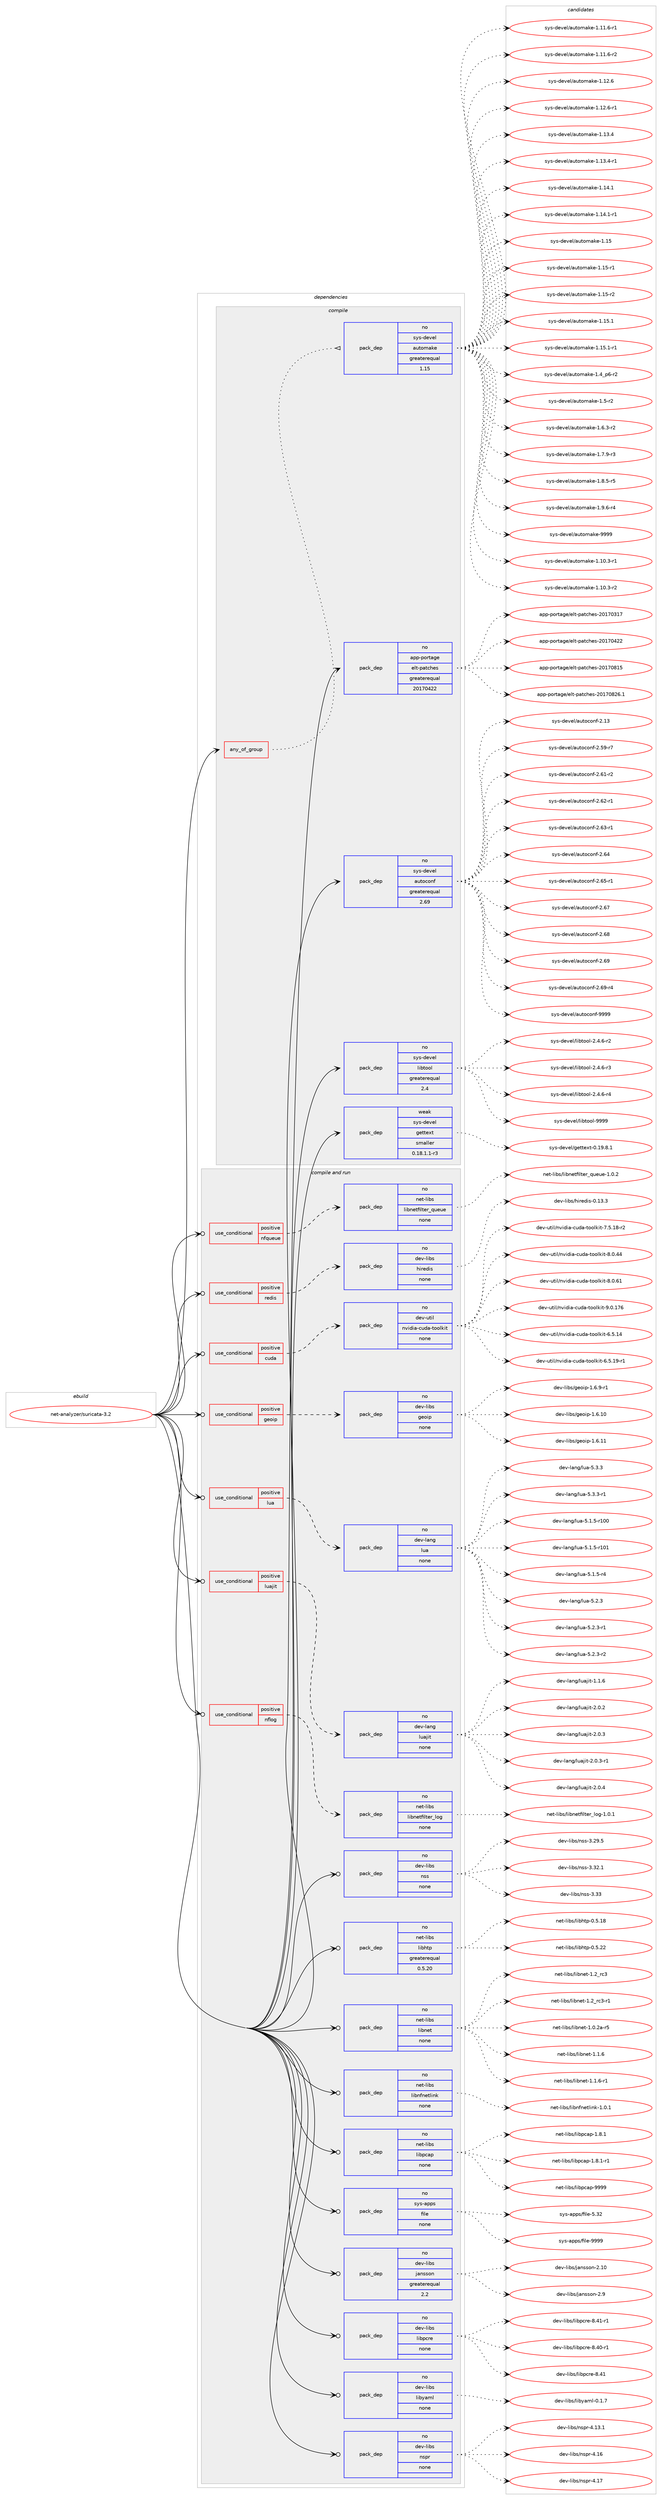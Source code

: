 digraph prolog {

# *************
# Graph options
# *************

newrank=true;
concentrate=true;
compound=true;
graph [rankdir=LR,fontname=Helvetica,fontsize=10,ranksep=1.5];#, ranksep=2.5, nodesep=0.2];
edge  [arrowhead=vee];
node  [fontname=Helvetica,fontsize=10];

# **********
# The ebuild
# **********

subgraph cluster_leftcol {
color=gray;
rank=same;
label=<<i>ebuild</i>>;
id [label="net-analyzer/suricata-3.2", color=red, width=4, href="../net-analyzer/suricata-3.2.svg"];
}

# ****************
# The dependencies
# ****************

subgraph cluster_midcol {
color=gray;
label=<<i>dependencies</i>>;
subgraph cluster_compile {
fillcolor="#eeeeee";
style=filled;
label=<<i>compile</i>>;
subgraph any6454 {
dependency403885 [label=<<TABLE BORDER="0" CELLBORDER="1" CELLSPACING="0" CELLPADDING="4"><TR><TD CELLPADDING="10">any_of_group</TD></TR></TABLE>>, shape=none, color=red];subgraph pack297715 {
dependency403886 [label=<<TABLE BORDER="0" CELLBORDER="1" CELLSPACING="0" CELLPADDING="4" WIDTH="220"><TR><TD ROWSPAN="6" CELLPADDING="30">pack_dep</TD></TR><TR><TD WIDTH="110">no</TD></TR><TR><TD>sys-devel</TD></TR><TR><TD>automake</TD></TR><TR><TD>greaterequal</TD></TR><TR><TD>1.15</TD></TR></TABLE>>, shape=none, color=blue];
}
dependency403885:e -> dependency403886:w [weight=20,style="dotted",arrowhead="oinv"];
}
id:e -> dependency403885:w [weight=20,style="solid",arrowhead="vee"];
subgraph pack297716 {
dependency403887 [label=<<TABLE BORDER="0" CELLBORDER="1" CELLSPACING="0" CELLPADDING="4" WIDTH="220"><TR><TD ROWSPAN="6" CELLPADDING="30">pack_dep</TD></TR><TR><TD WIDTH="110">no</TD></TR><TR><TD>app-portage</TD></TR><TR><TD>elt-patches</TD></TR><TR><TD>greaterequal</TD></TR><TR><TD>20170422</TD></TR></TABLE>>, shape=none, color=blue];
}
id:e -> dependency403887:w [weight=20,style="solid",arrowhead="vee"];
subgraph pack297717 {
dependency403888 [label=<<TABLE BORDER="0" CELLBORDER="1" CELLSPACING="0" CELLPADDING="4" WIDTH="220"><TR><TD ROWSPAN="6" CELLPADDING="30">pack_dep</TD></TR><TR><TD WIDTH="110">no</TD></TR><TR><TD>sys-devel</TD></TR><TR><TD>autoconf</TD></TR><TR><TD>greaterequal</TD></TR><TR><TD>2.69</TD></TR></TABLE>>, shape=none, color=blue];
}
id:e -> dependency403888:w [weight=20,style="solid",arrowhead="vee"];
subgraph pack297718 {
dependency403889 [label=<<TABLE BORDER="0" CELLBORDER="1" CELLSPACING="0" CELLPADDING="4" WIDTH="220"><TR><TD ROWSPAN="6" CELLPADDING="30">pack_dep</TD></TR><TR><TD WIDTH="110">no</TD></TR><TR><TD>sys-devel</TD></TR><TR><TD>libtool</TD></TR><TR><TD>greaterequal</TD></TR><TR><TD>2.4</TD></TR></TABLE>>, shape=none, color=blue];
}
id:e -> dependency403889:w [weight=20,style="solid",arrowhead="vee"];
subgraph pack297719 {
dependency403890 [label=<<TABLE BORDER="0" CELLBORDER="1" CELLSPACING="0" CELLPADDING="4" WIDTH="220"><TR><TD ROWSPAN="6" CELLPADDING="30">pack_dep</TD></TR><TR><TD WIDTH="110">weak</TD></TR><TR><TD>sys-devel</TD></TR><TR><TD>gettext</TD></TR><TR><TD>smaller</TD></TR><TR><TD>0.18.1.1-r3</TD></TR></TABLE>>, shape=none, color=blue];
}
id:e -> dependency403890:w [weight=20,style="solid",arrowhead="vee"];
}
subgraph cluster_compileandrun {
fillcolor="#eeeeee";
style=filled;
label=<<i>compile and run</i>>;
subgraph cond99530 {
dependency403891 [label=<<TABLE BORDER="0" CELLBORDER="1" CELLSPACING="0" CELLPADDING="4"><TR><TD ROWSPAN="3" CELLPADDING="10">use_conditional</TD></TR><TR><TD>positive</TD></TR><TR><TD>cuda</TD></TR></TABLE>>, shape=none, color=red];
subgraph pack297720 {
dependency403892 [label=<<TABLE BORDER="0" CELLBORDER="1" CELLSPACING="0" CELLPADDING="4" WIDTH="220"><TR><TD ROWSPAN="6" CELLPADDING="30">pack_dep</TD></TR><TR><TD WIDTH="110">no</TD></TR><TR><TD>dev-util</TD></TR><TR><TD>nvidia-cuda-toolkit</TD></TR><TR><TD>none</TD></TR><TR><TD></TD></TR></TABLE>>, shape=none, color=blue];
}
dependency403891:e -> dependency403892:w [weight=20,style="dashed",arrowhead="vee"];
}
id:e -> dependency403891:w [weight=20,style="solid",arrowhead="odotvee"];
subgraph cond99531 {
dependency403893 [label=<<TABLE BORDER="0" CELLBORDER="1" CELLSPACING="0" CELLPADDING="4"><TR><TD ROWSPAN="3" CELLPADDING="10">use_conditional</TD></TR><TR><TD>positive</TD></TR><TR><TD>geoip</TD></TR></TABLE>>, shape=none, color=red];
subgraph pack297721 {
dependency403894 [label=<<TABLE BORDER="0" CELLBORDER="1" CELLSPACING="0" CELLPADDING="4" WIDTH="220"><TR><TD ROWSPAN="6" CELLPADDING="30">pack_dep</TD></TR><TR><TD WIDTH="110">no</TD></TR><TR><TD>dev-libs</TD></TR><TR><TD>geoip</TD></TR><TR><TD>none</TD></TR><TR><TD></TD></TR></TABLE>>, shape=none, color=blue];
}
dependency403893:e -> dependency403894:w [weight=20,style="dashed",arrowhead="vee"];
}
id:e -> dependency403893:w [weight=20,style="solid",arrowhead="odotvee"];
subgraph cond99532 {
dependency403895 [label=<<TABLE BORDER="0" CELLBORDER="1" CELLSPACING="0" CELLPADDING="4"><TR><TD ROWSPAN="3" CELLPADDING="10">use_conditional</TD></TR><TR><TD>positive</TD></TR><TR><TD>lua</TD></TR></TABLE>>, shape=none, color=red];
subgraph pack297722 {
dependency403896 [label=<<TABLE BORDER="0" CELLBORDER="1" CELLSPACING="0" CELLPADDING="4" WIDTH="220"><TR><TD ROWSPAN="6" CELLPADDING="30">pack_dep</TD></TR><TR><TD WIDTH="110">no</TD></TR><TR><TD>dev-lang</TD></TR><TR><TD>lua</TD></TR><TR><TD>none</TD></TR><TR><TD></TD></TR></TABLE>>, shape=none, color=blue];
}
dependency403895:e -> dependency403896:w [weight=20,style="dashed",arrowhead="vee"];
}
id:e -> dependency403895:w [weight=20,style="solid",arrowhead="odotvee"];
subgraph cond99533 {
dependency403897 [label=<<TABLE BORDER="0" CELLBORDER="1" CELLSPACING="0" CELLPADDING="4"><TR><TD ROWSPAN="3" CELLPADDING="10">use_conditional</TD></TR><TR><TD>positive</TD></TR><TR><TD>luajit</TD></TR></TABLE>>, shape=none, color=red];
subgraph pack297723 {
dependency403898 [label=<<TABLE BORDER="0" CELLBORDER="1" CELLSPACING="0" CELLPADDING="4" WIDTH="220"><TR><TD ROWSPAN="6" CELLPADDING="30">pack_dep</TD></TR><TR><TD WIDTH="110">no</TD></TR><TR><TD>dev-lang</TD></TR><TR><TD>luajit</TD></TR><TR><TD>none</TD></TR><TR><TD></TD></TR></TABLE>>, shape=none, color=blue];
}
dependency403897:e -> dependency403898:w [weight=20,style="dashed",arrowhead="vee"];
}
id:e -> dependency403897:w [weight=20,style="solid",arrowhead="odotvee"];
subgraph cond99534 {
dependency403899 [label=<<TABLE BORDER="0" CELLBORDER="1" CELLSPACING="0" CELLPADDING="4"><TR><TD ROWSPAN="3" CELLPADDING="10">use_conditional</TD></TR><TR><TD>positive</TD></TR><TR><TD>nflog</TD></TR></TABLE>>, shape=none, color=red];
subgraph pack297724 {
dependency403900 [label=<<TABLE BORDER="0" CELLBORDER="1" CELLSPACING="0" CELLPADDING="4" WIDTH="220"><TR><TD ROWSPAN="6" CELLPADDING="30">pack_dep</TD></TR><TR><TD WIDTH="110">no</TD></TR><TR><TD>net-libs</TD></TR><TR><TD>libnetfilter_log</TD></TR><TR><TD>none</TD></TR><TR><TD></TD></TR></TABLE>>, shape=none, color=blue];
}
dependency403899:e -> dependency403900:w [weight=20,style="dashed",arrowhead="vee"];
}
id:e -> dependency403899:w [weight=20,style="solid",arrowhead="odotvee"];
subgraph cond99535 {
dependency403901 [label=<<TABLE BORDER="0" CELLBORDER="1" CELLSPACING="0" CELLPADDING="4"><TR><TD ROWSPAN="3" CELLPADDING="10">use_conditional</TD></TR><TR><TD>positive</TD></TR><TR><TD>nfqueue</TD></TR></TABLE>>, shape=none, color=red];
subgraph pack297725 {
dependency403902 [label=<<TABLE BORDER="0" CELLBORDER="1" CELLSPACING="0" CELLPADDING="4" WIDTH="220"><TR><TD ROWSPAN="6" CELLPADDING="30">pack_dep</TD></TR><TR><TD WIDTH="110">no</TD></TR><TR><TD>net-libs</TD></TR><TR><TD>libnetfilter_queue</TD></TR><TR><TD>none</TD></TR><TR><TD></TD></TR></TABLE>>, shape=none, color=blue];
}
dependency403901:e -> dependency403902:w [weight=20,style="dashed",arrowhead="vee"];
}
id:e -> dependency403901:w [weight=20,style="solid",arrowhead="odotvee"];
subgraph cond99536 {
dependency403903 [label=<<TABLE BORDER="0" CELLBORDER="1" CELLSPACING="0" CELLPADDING="4"><TR><TD ROWSPAN="3" CELLPADDING="10">use_conditional</TD></TR><TR><TD>positive</TD></TR><TR><TD>redis</TD></TR></TABLE>>, shape=none, color=red];
subgraph pack297726 {
dependency403904 [label=<<TABLE BORDER="0" CELLBORDER="1" CELLSPACING="0" CELLPADDING="4" WIDTH="220"><TR><TD ROWSPAN="6" CELLPADDING="30">pack_dep</TD></TR><TR><TD WIDTH="110">no</TD></TR><TR><TD>dev-libs</TD></TR><TR><TD>hiredis</TD></TR><TR><TD>none</TD></TR><TR><TD></TD></TR></TABLE>>, shape=none, color=blue];
}
dependency403903:e -> dependency403904:w [weight=20,style="dashed",arrowhead="vee"];
}
id:e -> dependency403903:w [weight=20,style="solid",arrowhead="odotvee"];
subgraph pack297727 {
dependency403905 [label=<<TABLE BORDER="0" CELLBORDER="1" CELLSPACING="0" CELLPADDING="4" WIDTH="220"><TR><TD ROWSPAN="6" CELLPADDING="30">pack_dep</TD></TR><TR><TD WIDTH="110">no</TD></TR><TR><TD>dev-libs</TD></TR><TR><TD>jansson</TD></TR><TR><TD>greaterequal</TD></TR><TR><TD>2.2</TD></TR></TABLE>>, shape=none, color=blue];
}
id:e -> dependency403905:w [weight=20,style="solid",arrowhead="odotvee"];
subgraph pack297728 {
dependency403906 [label=<<TABLE BORDER="0" CELLBORDER="1" CELLSPACING="0" CELLPADDING="4" WIDTH="220"><TR><TD ROWSPAN="6" CELLPADDING="30">pack_dep</TD></TR><TR><TD WIDTH="110">no</TD></TR><TR><TD>dev-libs</TD></TR><TR><TD>libpcre</TD></TR><TR><TD>none</TD></TR><TR><TD></TD></TR></TABLE>>, shape=none, color=blue];
}
id:e -> dependency403906:w [weight=20,style="solid",arrowhead="odotvee"];
subgraph pack297729 {
dependency403907 [label=<<TABLE BORDER="0" CELLBORDER="1" CELLSPACING="0" CELLPADDING="4" WIDTH="220"><TR><TD ROWSPAN="6" CELLPADDING="30">pack_dep</TD></TR><TR><TD WIDTH="110">no</TD></TR><TR><TD>dev-libs</TD></TR><TR><TD>libyaml</TD></TR><TR><TD>none</TD></TR><TR><TD></TD></TR></TABLE>>, shape=none, color=blue];
}
id:e -> dependency403907:w [weight=20,style="solid",arrowhead="odotvee"];
subgraph pack297730 {
dependency403908 [label=<<TABLE BORDER="0" CELLBORDER="1" CELLSPACING="0" CELLPADDING="4" WIDTH="220"><TR><TD ROWSPAN="6" CELLPADDING="30">pack_dep</TD></TR><TR><TD WIDTH="110">no</TD></TR><TR><TD>dev-libs</TD></TR><TR><TD>nspr</TD></TR><TR><TD>none</TD></TR><TR><TD></TD></TR></TABLE>>, shape=none, color=blue];
}
id:e -> dependency403908:w [weight=20,style="solid",arrowhead="odotvee"];
subgraph pack297731 {
dependency403909 [label=<<TABLE BORDER="0" CELLBORDER="1" CELLSPACING="0" CELLPADDING="4" WIDTH="220"><TR><TD ROWSPAN="6" CELLPADDING="30">pack_dep</TD></TR><TR><TD WIDTH="110">no</TD></TR><TR><TD>dev-libs</TD></TR><TR><TD>nss</TD></TR><TR><TD>none</TD></TR><TR><TD></TD></TR></TABLE>>, shape=none, color=blue];
}
id:e -> dependency403909:w [weight=20,style="solid",arrowhead="odotvee"];
subgraph pack297732 {
dependency403910 [label=<<TABLE BORDER="0" CELLBORDER="1" CELLSPACING="0" CELLPADDING="4" WIDTH="220"><TR><TD ROWSPAN="6" CELLPADDING="30">pack_dep</TD></TR><TR><TD WIDTH="110">no</TD></TR><TR><TD>net-libs</TD></TR><TR><TD>libhtp</TD></TR><TR><TD>greaterequal</TD></TR><TR><TD>0.5.20</TD></TR></TABLE>>, shape=none, color=blue];
}
id:e -> dependency403910:w [weight=20,style="solid",arrowhead="odotvee"];
subgraph pack297733 {
dependency403911 [label=<<TABLE BORDER="0" CELLBORDER="1" CELLSPACING="0" CELLPADDING="4" WIDTH="220"><TR><TD ROWSPAN="6" CELLPADDING="30">pack_dep</TD></TR><TR><TD WIDTH="110">no</TD></TR><TR><TD>net-libs</TD></TR><TR><TD>libnet</TD></TR><TR><TD>none</TD></TR><TR><TD></TD></TR></TABLE>>, shape=none, color=blue];
}
id:e -> dependency403911:w [weight=20,style="solid",arrowhead="odotvee"];
subgraph pack297734 {
dependency403912 [label=<<TABLE BORDER="0" CELLBORDER="1" CELLSPACING="0" CELLPADDING="4" WIDTH="220"><TR><TD ROWSPAN="6" CELLPADDING="30">pack_dep</TD></TR><TR><TD WIDTH="110">no</TD></TR><TR><TD>net-libs</TD></TR><TR><TD>libnfnetlink</TD></TR><TR><TD>none</TD></TR><TR><TD></TD></TR></TABLE>>, shape=none, color=blue];
}
id:e -> dependency403912:w [weight=20,style="solid",arrowhead="odotvee"];
subgraph pack297735 {
dependency403913 [label=<<TABLE BORDER="0" CELLBORDER="1" CELLSPACING="0" CELLPADDING="4" WIDTH="220"><TR><TD ROWSPAN="6" CELLPADDING="30">pack_dep</TD></TR><TR><TD WIDTH="110">no</TD></TR><TR><TD>net-libs</TD></TR><TR><TD>libpcap</TD></TR><TR><TD>none</TD></TR><TR><TD></TD></TR></TABLE>>, shape=none, color=blue];
}
id:e -> dependency403913:w [weight=20,style="solid",arrowhead="odotvee"];
subgraph pack297736 {
dependency403914 [label=<<TABLE BORDER="0" CELLBORDER="1" CELLSPACING="0" CELLPADDING="4" WIDTH="220"><TR><TD ROWSPAN="6" CELLPADDING="30">pack_dep</TD></TR><TR><TD WIDTH="110">no</TD></TR><TR><TD>sys-apps</TD></TR><TR><TD>file</TD></TR><TR><TD>none</TD></TR><TR><TD></TD></TR></TABLE>>, shape=none, color=blue];
}
id:e -> dependency403914:w [weight=20,style="solid",arrowhead="odotvee"];
}
subgraph cluster_run {
fillcolor="#eeeeee";
style=filled;
label=<<i>run</i>>;
}
}

# **************
# The candidates
# **************

subgraph cluster_choices {
rank=same;
color=gray;
label=<<i>candidates</i>>;

subgraph choice297715 {
color=black;
nodesep=1;
choice11512111545100101118101108479711711611110997107101454946494846514511449 [label="sys-devel/automake-1.10.3-r1", color=red, width=4,href="../sys-devel/automake-1.10.3-r1.svg"];
choice11512111545100101118101108479711711611110997107101454946494846514511450 [label="sys-devel/automake-1.10.3-r2", color=red, width=4,href="../sys-devel/automake-1.10.3-r2.svg"];
choice11512111545100101118101108479711711611110997107101454946494946544511449 [label="sys-devel/automake-1.11.6-r1", color=red, width=4,href="../sys-devel/automake-1.11.6-r1.svg"];
choice11512111545100101118101108479711711611110997107101454946494946544511450 [label="sys-devel/automake-1.11.6-r2", color=red, width=4,href="../sys-devel/automake-1.11.6-r2.svg"];
choice1151211154510010111810110847971171161111099710710145494649504654 [label="sys-devel/automake-1.12.6", color=red, width=4,href="../sys-devel/automake-1.12.6.svg"];
choice11512111545100101118101108479711711611110997107101454946495046544511449 [label="sys-devel/automake-1.12.6-r1", color=red, width=4,href="../sys-devel/automake-1.12.6-r1.svg"];
choice1151211154510010111810110847971171161111099710710145494649514652 [label="sys-devel/automake-1.13.4", color=red, width=4,href="../sys-devel/automake-1.13.4.svg"];
choice11512111545100101118101108479711711611110997107101454946495146524511449 [label="sys-devel/automake-1.13.4-r1", color=red, width=4,href="../sys-devel/automake-1.13.4-r1.svg"];
choice1151211154510010111810110847971171161111099710710145494649524649 [label="sys-devel/automake-1.14.1", color=red, width=4,href="../sys-devel/automake-1.14.1.svg"];
choice11512111545100101118101108479711711611110997107101454946495246494511449 [label="sys-devel/automake-1.14.1-r1", color=red, width=4,href="../sys-devel/automake-1.14.1-r1.svg"];
choice115121115451001011181011084797117116111109971071014549464953 [label="sys-devel/automake-1.15", color=red, width=4,href="../sys-devel/automake-1.15.svg"];
choice1151211154510010111810110847971171161111099710710145494649534511449 [label="sys-devel/automake-1.15-r1", color=red, width=4,href="../sys-devel/automake-1.15-r1.svg"];
choice1151211154510010111810110847971171161111099710710145494649534511450 [label="sys-devel/automake-1.15-r2", color=red, width=4,href="../sys-devel/automake-1.15-r2.svg"];
choice1151211154510010111810110847971171161111099710710145494649534649 [label="sys-devel/automake-1.15.1", color=red, width=4,href="../sys-devel/automake-1.15.1.svg"];
choice11512111545100101118101108479711711611110997107101454946495346494511449 [label="sys-devel/automake-1.15.1-r1", color=red, width=4,href="../sys-devel/automake-1.15.1-r1.svg"];
choice115121115451001011181011084797117116111109971071014549465295112544511450 [label="sys-devel/automake-1.4_p6-r2", color=red, width=4,href="../sys-devel/automake-1.4_p6-r2.svg"];
choice11512111545100101118101108479711711611110997107101454946534511450 [label="sys-devel/automake-1.5-r2", color=red, width=4,href="../sys-devel/automake-1.5-r2.svg"];
choice115121115451001011181011084797117116111109971071014549465446514511450 [label="sys-devel/automake-1.6.3-r2", color=red, width=4,href="../sys-devel/automake-1.6.3-r2.svg"];
choice115121115451001011181011084797117116111109971071014549465546574511451 [label="sys-devel/automake-1.7.9-r3", color=red, width=4,href="../sys-devel/automake-1.7.9-r3.svg"];
choice115121115451001011181011084797117116111109971071014549465646534511453 [label="sys-devel/automake-1.8.5-r5", color=red, width=4,href="../sys-devel/automake-1.8.5-r5.svg"];
choice115121115451001011181011084797117116111109971071014549465746544511452 [label="sys-devel/automake-1.9.6-r4", color=red, width=4,href="../sys-devel/automake-1.9.6-r4.svg"];
choice115121115451001011181011084797117116111109971071014557575757 [label="sys-devel/automake-9999", color=red, width=4,href="../sys-devel/automake-9999.svg"];
dependency403886:e -> choice11512111545100101118101108479711711611110997107101454946494846514511449:w [style=dotted,weight="100"];
dependency403886:e -> choice11512111545100101118101108479711711611110997107101454946494846514511450:w [style=dotted,weight="100"];
dependency403886:e -> choice11512111545100101118101108479711711611110997107101454946494946544511449:w [style=dotted,weight="100"];
dependency403886:e -> choice11512111545100101118101108479711711611110997107101454946494946544511450:w [style=dotted,weight="100"];
dependency403886:e -> choice1151211154510010111810110847971171161111099710710145494649504654:w [style=dotted,weight="100"];
dependency403886:e -> choice11512111545100101118101108479711711611110997107101454946495046544511449:w [style=dotted,weight="100"];
dependency403886:e -> choice1151211154510010111810110847971171161111099710710145494649514652:w [style=dotted,weight="100"];
dependency403886:e -> choice11512111545100101118101108479711711611110997107101454946495146524511449:w [style=dotted,weight="100"];
dependency403886:e -> choice1151211154510010111810110847971171161111099710710145494649524649:w [style=dotted,weight="100"];
dependency403886:e -> choice11512111545100101118101108479711711611110997107101454946495246494511449:w [style=dotted,weight="100"];
dependency403886:e -> choice115121115451001011181011084797117116111109971071014549464953:w [style=dotted,weight="100"];
dependency403886:e -> choice1151211154510010111810110847971171161111099710710145494649534511449:w [style=dotted,weight="100"];
dependency403886:e -> choice1151211154510010111810110847971171161111099710710145494649534511450:w [style=dotted,weight="100"];
dependency403886:e -> choice1151211154510010111810110847971171161111099710710145494649534649:w [style=dotted,weight="100"];
dependency403886:e -> choice11512111545100101118101108479711711611110997107101454946495346494511449:w [style=dotted,weight="100"];
dependency403886:e -> choice115121115451001011181011084797117116111109971071014549465295112544511450:w [style=dotted,weight="100"];
dependency403886:e -> choice11512111545100101118101108479711711611110997107101454946534511450:w [style=dotted,weight="100"];
dependency403886:e -> choice115121115451001011181011084797117116111109971071014549465446514511450:w [style=dotted,weight="100"];
dependency403886:e -> choice115121115451001011181011084797117116111109971071014549465546574511451:w [style=dotted,weight="100"];
dependency403886:e -> choice115121115451001011181011084797117116111109971071014549465646534511453:w [style=dotted,weight="100"];
dependency403886:e -> choice115121115451001011181011084797117116111109971071014549465746544511452:w [style=dotted,weight="100"];
dependency403886:e -> choice115121115451001011181011084797117116111109971071014557575757:w [style=dotted,weight="100"];
}
subgraph choice297716 {
color=black;
nodesep=1;
choice97112112451121111141169710310147101108116451129711699104101115455048495548514955 [label="app-portage/elt-patches-20170317", color=red, width=4,href="../app-portage/elt-patches-20170317.svg"];
choice97112112451121111141169710310147101108116451129711699104101115455048495548525050 [label="app-portage/elt-patches-20170422", color=red, width=4,href="../app-portage/elt-patches-20170422.svg"];
choice97112112451121111141169710310147101108116451129711699104101115455048495548564953 [label="app-portage/elt-patches-20170815", color=red, width=4,href="../app-portage/elt-patches-20170815.svg"];
choice971121124511211111411697103101471011081164511297116991041011154550484955485650544649 [label="app-portage/elt-patches-20170826.1", color=red, width=4,href="../app-portage/elt-patches-20170826.1.svg"];
dependency403887:e -> choice97112112451121111141169710310147101108116451129711699104101115455048495548514955:w [style=dotted,weight="100"];
dependency403887:e -> choice97112112451121111141169710310147101108116451129711699104101115455048495548525050:w [style=dotted,weight="100"];
dependency403887:e -> choice97112112451121111141169710310147101108116451129711699104101115455048495548564953:w [style=dotted,weight="100"];
dependency403887:e -> choice971121124511211111411697103101471011081164511297116991041011154550484955485650544649:w [style=dotted,weight="100"];
}
subgraph choice297717 {
color=black;
nodesep=1;
choice115121115451001011181011084797117116111991111101024550464951 [label="sys-devel/autoconf-2.13", color=red, width=4,href="../sys-devel/autoconf-2.13.svg"];
choice1151211154510010111810110847971171161119911111010245504653574511455 [label="sys-devel/autoconf-2.59-r7", color=red, width=4,href="../sys-devel/autoconf-2.59-r7.svg"];
choice1151211154510010111810110847971171161119911111010245504654494511450 [label="sys-devel/autoconf-2.61-r2", color=red, width=4,href="../sys-devel/autoconf-2.61-r2.svg"];
choice1151211154510010111810110847971171161119911111010245504654504511449 [label="sys-devel/autoconf-2.62-r1", color=red, width=4,href="../sys-devel/autoconf-2.62-r1.svg"];
choice1151211154510010111810110847971171161119911111010245504654514511449 [label="sys-devel/autoconf-2.63-r1", color=red, width=4,href="../sys-devel/autoconf-2.63-r1.svg"];
choice115121115451001011181011084797117116111991111101024550465452 [label="sys-devel/autoconf-2.64", color=red, width=4,href="../sys-devel/autoconf-2.64.svg"];
choice1151211154510010111810110847971171161119911111010245504654534511449 [label="sys-devel/autoconf-2.65-r1", color=red, width=4,href="../sys-devel/autoconf-2.65-r1.svg"];
choice115121115451001011181011084797117116111991111101024550465455 [label="sys-devel/autoconf-2.67", color=red, width=4,href="../sys-devel/autoconf-2.67.svg"];
choice115121115451001011181011084797117116111991111101024550465456 [label="sys-devel/autoconf-2.68", color=red, width=4,href="../sys-devel/autoconf-2.68.svg"];
choice115121115451001011181011084797117116111991111101024550465457 [label="sys-devel/autoconf-2.69", color=red, width=4,href="../sys-devel/autoconf-2.69.svg"];
choice1151211154510010111810110847971171161119911111010245504654574511452 [label="sys-devel/autoconf-2.69-r4", color=red, width=4,href="../sys-devel/autoconf-2.69-r4.svg"];
choice115121115451001011181011084797117116111991111101024557575757 [label="sys-devel/autoconf-9999", color=red, width=4,href="../sys-devel/autoconf-9999.svg"];
dependency403888:e -> choice115121115451001011181011084797117116111991111101024550464951:w [style=dotted,weight="100"];
dependency403888:e -> choice1151211154510010111810110847971171161119911111010245504653574511455:w [style=dotted,weight="100"];
dependency403888:e -> choice1151211154510010111810110847971171161119911111010245504654494511450:w [style=dotted,weight="100"];
dependency403888:e -> choice1151211154510010111810110847971171161119911111010245504654504511449:w [style=dotted,weight="100"];
dependency403888:e -> choice1151211154510010111810110847971171161119911111010245504654514511449:w [style=dotted,weight="100"];
dependency403888:e -> choice115121115451001011181011084797117116111991111101024550465452:w [style=dotted,weight="100"];
dependency403888:e -> choice1151211154510010111810110847971171161119911111010245504654534511449:w [style=dotted,weight="100"];
dependency403888:e -> choice115121115451001011181011084797117116111991111101024550465455:w [style=dotted,weight="100"];
dependency403888:e -> choice115121115451001011181011084797117116111991111101024550465456:w [style=dotted,weight="100"];
dependency403888:e -> choice115121115451001011181011084797117116111991111101024550465457:w [style=dotted,weight="100"];
dependency403888:e -> choice1151211154510010111810110847971171161119911111010245504654574511452:w [style=dotted,weight="100"];
dependency403888:e -> choice115121115451001011181011084797117116111991111101024557575757:w [style=dotted,weight="100"];
}
subgraph choice297718 {
color=black;
nodesep=1;
choice1151211154510010111810110847108105981161111111084550465246544511450 [label="sys-devel/libtool-2.4.6-r2", color=red, width=4,href="../sys-devel/libtool-2.4.6-r2.svg"];
choice1151211154510010111810110847108105981161111111084550465246544511451 [label="sys-devel/libtool-2.4.6-r3", color=red, width=4,href="../sys-devel/libtool-2.4.6-r3.svg"];
choice1151211154510010111810110847108105981161111111084550465246544511452 [label="sys-devel/libtool-2.4.6-r4", color=red, width=4,href="../sys-devel/libtool-2.4.6-r4.svg"];
choice1151211154510010111810110847108105981161111111084557575757 [label="sys-devel/libtool-9999", color=red, width=4,href="../sys-devel/libtool-9999.svg"];
dependency403889:e -> choice1151211154510010111810110847108105981161111111084550465246544511450:w [style=dotted,weight="100"];
dependency403889:e -> choice1151211154510010111810110847108105981161111111084550465246544511451:w [style=dotted,weight="100"];
dependency403889:e -> choice1151211154510010111810110847108105981161111111084550465246544511452:w [style=dotted,weight="100"];
dependency403889:e -> choice1151211154510010111810110847108105981161111111084557575757:w [style=dotted,weight="100"];
}
subgraph choice297719 {
color=black;
nodesep=1;
choice1151211154510010111810110847103101116116101120116454846495746564649 [label="sys-devel/gettext-0.19.8.1", color=red, width=4,href="../sys-devel/gettext-0.19.8.1.svg"];
dependency403890:e -> choice1151211154510010111810110847103101116116101120116454846495746564649:w [style=dotted,weight="100"];
}
subgraph choice297720 {
color=black;
nodesep=1;
choice1001011184511711610510847110118105100105974599117100974511611111110810710511645544653464952 [label="dev-util/nvidia-cuda-toolkit-6.5.14", color=red, width=4,href="../dev-util/nvidia-cuda-toolkit-6.5.14.svg"];
choice10010111845117116105108471101181051001059745991171009745116111111108107105116455446534649574511449 [label="dev-util/nvidia-cuda-toolkit-6.5.19-r1", color=red, width=4,href="../dev-util/nvidia-cuda-toolkit-6.5.19-r1.svg"];
choice10010111845117116105108471101181051001059745991171009745116111111108107105116455546534649564511450 [label="dev-util/nvidia-cuda-toolkit-7.5.18-r2", color=red, width=4,href="../dev-util/nvidia-cuda-toolkit-7.5.18-r2.svg"];
choice1001011184511711610510847110118105100105974599117100974511611111110810710511645564648465252 [label="dev-util/nvidia-cuda-toolkit-8.0.44", color=red, width=4,href="../dev-util/nvidia-cuda-toolkit-8.0.44.svg"];
choice1001011184511711610510847110118105100105974599117100974511611111110810710511645564648465449 [label="dev-util/nvidia-cuda-toolkit-8.0.61", color=red, width=4,href="../dev-util/nvidia-cuda-toolkit-8.0.61.svg"];
choice100101118451171161051084711011810510010597459911710097451161111111081071051164557464846495554 [label="dev-util/nvidia-cuda-toolkit-9.0.176", color=red, width=4,href="../dev-util/nvidia-cuda-toolkit-9.0.176.svg"];
dependency403892:e -> choice1001011184511711610510847110118105100105974599117100974511611111110810710511645544653464952:w [style=dotted,weight="100"];
dependency403892:e -> choice10010111845117116105108471101181051001059745991171009745116111111108107105116455446534649574511449:w [style=dotted,weight="100"];
dependency403892:e -> choice10010111845117116105108471101181051001059745991171009745116111111108107105116455546534649564511450:w [style=dotted,weight="100"];
dependency403892:e -> choice1001011184511711610510847110118105100105974599117100974511611111110810710511645564648465252:w [style=dotted,weight="100"];
dependency403892:e -> choice1001011184511711610510847110118105100105974599117100974511611111110810710511645564648465449:w [style=dotted,weight="100"];
dependency403892:e -> choice100101118451171161051084711011810510010597459911710097451161111111081071051164557464846495554:w [style=dotted,weight="100"];
}
subgraph choice297721 {
color=black;
nodesep=1;
choice10010111845108105981154710310111110511245494654464948 [label="dev-libs/geoip-1.6.10", color=red, width=4,href="../dev-libs/geoip-1.6.10.svg"];
choice10010111845108105981154710310111110511245494654464949 [label="dev-libs/geoip-1.6.11", color=red, width=4,href="../dev-libs/geoip-1.6.11.svg"];
choice1001011184510810598115471031011111051124549465446574511449 [label="dev-libs/geoip-1.6.9-r1", color=red, width=4,href="../dev-libs/geoip-1.6.9-r1.svg"];
dependency403894:e -> choice10010111845108105981154710310111110511245494654464948:w [style=dotted,weight="100"];
dependency403894:e -> choice10010111845108105981154710310111110511245494654464949:w [style=dotted,weight="100"];
dependency403894:e -> choice1001011184510810598115471031011111051124549465446574511449:w [style=dotted,weight="100"];
}
subgraph choice297722 {
color=black;
nodesep=1;
choice1001011184510897110103471081179745534649465345114494848 [label="dev-lang/lua-5.1.5-r100", color=red, width=4,href="../dev-lang/lua-5.1.5-r100.svg"];
choice1001011184510897110103471081179745534649465345114494849 [label="dev-lang/lua-5.1.5-r101", color=red, width=4,href="../dev-lang/lua-5.1.5-r101.svg"];
choice100101118451089711010347108117974553464946534511452 [label="dev-lang/lua-5.1.5-r4", color=red, width=4,href="../dev-lang/lua-5.1.5-r4.svg"];
choice10010111845108971101034710811797455346504651 [label="dev-lang/lua-5.2.3", color=red, width=4,href="../dev-lang/lua-5.2.3.svg"];
choice100101118451089711010347108117974553465046514511449 [label="dev-lang/lua-5.2.3-r1", color=red, width=4,href="../dev-lang/lua-5.2.3-r1.svg"];
choice100101118451089711010347108117974553465046514511450 [label="dev-lang/lua-5.2.3-r2", color=red, width=4,href="../dev-lang/lua-5.2.3-r2.svg"];
choice10010111845108971101034710811797455346514651 [label="dev-lang/lua-5.3.3", color=red, width=4,href="../dev-lang/lua-5.3.3.svg"];
choice100101118451089711010347108117974553465146514511449 [label="dev-lang/lua-5.3.3-r1", color=red, width=4,href="../dev-lang/lua-5.3.3-r1.svg"];
dependency403896:e -> choice1001011184510897110103471081179745534649465345114494848:w [style=dotted,weight="100"];
dependency403896:e -> choice1001011184510897110103471081179745534649465345114494849:w [style=dotted,weight="100"];
dependency403896:e -> choice100101118451089711010347108117974553464946534511452:w [style=dotted,weight="100"];
dependency403896:e -> choice10010111845108971101034710811797455346504651:w [style=dotted,weight="100"];
dependency403896:e -> choice100101118451089711010347108117974553465046514511449:w [style=dotted,weight="100"];
dependency403896:e -> choice100101118451089711010347108117974553465046514511450:w [style=dotted,weight="100"];
dependency403896:e -> choice10010111845108971101034710811797455346514651:w [style=dotted,weight="100"];
dependency403896:e -> choice100101118451089711010347108117974553465146514511449:w [style=dotted,weight="100"];
}
subgraph choice297723 {
color=black;
nodesep=1;
choice10010111845108971101034710811797106105116454946494654 [label="dev-lang/luajit-1.1.6", color=red, width=4,href="../dev-lang/luajit-1.1.6.svg"];
choice10010111845108971101034710811797106105116455046484650 [label="dev-lang/luajit-2.0.2", color=red, width=4,href="../dev-lang/luajit-2.0.2.svg"];
choice10010111845108971101034710811797106105116455046484651 [label="dev-lang/luajit-2.0.3", color=red, width=4,href="../dev-lang/luajit-2.0.3.svg"];
choice100101118451089711010347108117971061051164550464846514511449 [label="dev-lang/luajit-2.0.3-r1", color=red, width=4,href="../dev-lang/luajit-2.0.3-r1.svg"];
choice10010111845108971101034710811797106105116455046484652 [label="dev-lang/luajit-2.0.4", color=red, width=4,href="../dev-lang/luajit-2.0.4.svg"];
dependency403898:e -> choice10010111845108971101034710811797106105116454946494654:w [style=dotted,weight="100"];
dependency403898:e -> choice10010111845108971101034710811797106105116455046484650:w [style=dotted,weight="100"];
dependency403898:e -> choice10010111845108971101034710811797106105116455046484651:w [style=dotted,weight="100"];
dependency403898:e -> choice100101118451089711010347108117971061051164550464846514511449:w [style=dotted,weight="100"];
dependency403898:e -> choice10010111845108971101034710811797106105116455046484652:w [style=dotted,weight="100"];
}
subgraph choice297724 {
color=black;
nodesep=1;
choice1101011164510810598115471081059811010111610210510811610111495108111103454946484649 [label="net-libs/libnetfilter_log-1.0.1", color=red, width=4,href="../net-libs/libnetfilter_log-1.0.1.svg"];
dependency403900:e -> choice1101011164510810598115471081059811010111610210510811610111495108111103454946484649:w [style=dotted,weight="100"];
}
subgraph choice297725 {
color=black;
nodesep=1;
choice1101011164510810598115471081059811010111610210510811610111495113117101117101454946484650 [label="net-libs/libnetfilter_queue-1.0.2", color=red, width=4,href="../net-libs/libnetfilter_queue-1.0.2.svg"];
dependency403902:e -> choice1101011164510810598115471081059811010111610210510811610111495113117101117101454946484650:w [style=dotted,weight="100"];
}
subgraph choice297726 {
color=black;
nodesep=1;
choice10010111845108105981154710410511410110010511545484649514651 [label="dev-libs/hiredis-0.13.3", color=red, width=4,href="../dev-libs/hiredis-0.13.3.svg"];
dependency403904:e -> choice10010111845108105981154710410511410110010511545484649514651:w [style=dotted,weight="100"];
}
subgraph choice297727 {
color=black;
nodesep=1;
choice100101118451081059811547106971101151151111104550464948 [label="dev-libs/jansson-2.10", color=red, width=4,href="../dev-libs/jansson-2.10.svg"];
choice1001011184510810598115471069711011511511111045504657 [label="dev-libs/jansson-2.9", color=red, width=4,href="../dev-libs/jansson-2.9.svg"];
dependency403905:e -> choice100101118451081059811547106971101151151111104550464948:w [style=dotted,weight="100"];
dependency403905:e -> choice1001011184510810598115471069711011511511111045504657:w [style=dotted,weight="100"];
}
subgraph choice297728 {
color=black;
nodesep=1;
choice100101118451081059811547108105981129911410145564652484511449 [label="dev-libs/libpcre-8.40-r1", color=red, width=4,href="../dev-libs/libpcre-8.40-r1.svg"];
choice10010111845108105981154710810598112991141014556465249 [label="dev-libs/libpcre-8.41", color=red, width=4,href="../dev-libs/libpcre-8.41.svg"];
choice100101118451081059811547108105981129911410145564652494511449 [label="dev-libs/libpcre-8.41-r1", color=red, width=4,href="../dev-libs/libpcre-8.41-r1.svg"];
dependency403906:e -> choice100101118451081059811547108105981129911410145564652484511449:w [style=dotted,weight="100"];
dependency403906:e -> choice10010111845108105981154710810598112991141014556465249:w [style=dotted,weight="100"];
dependency403906:e -> choice100101118451081059811547108105981129911410145564652494511449:w [style=dotted,weight="100"];
}
subgraph choice297729 {
color=black;
nodesep=1;
choice1001011184510810598115471081059812197109108454846494655 [label="dev-libs/libyaml-0.1.7", color=red, width=4,href="../dev-libs/libyaml-0.1.7.svg"];
dependency403907:e -> choice1001011184510810598115471081059812197109108454846494655:w [style=dotted,weight="100"];
}
subgraph choice297730 {
color=black;
nodesep=1;
choice10010111845108105981154711011511211445524649514649 [label="dev-libs/nspr-4.13.1", color=red, width=4,href="../dev-libs/nspr-4.13.1.svg"];
choice1001011184510810598115471101151121144552464954 [label="dev-libs/nspr-4.16", color=red, width=4,href="../dev-libs/nspr-4.16.svg"];
choice1001011184510810598115471101151121144552464955 [label="dev-libs/nspr-4.17", color=red, width=4,href="../dev-libs/nspr-4.17.svg"];
dependency403908:e -> choice10010111845108105981154711011511211445524649514649:w [style=dotted,weight="100"];
dependency403908:e -> choice1001011184510810598115471101151121144552464954:w [style=dotted,weight="100"];
dependency403908:e -> choice1001011184510810598115471101151121144552464955:w [style=dotted,weight="100"];
}
subgraph choice297731 {
color=black;
nodesep=1;
choice10010111845108105981154711011511545514650574653 [label="dev-libs/nss-3.29.5", color=red, width=4,href="../dev-libs/nss-3.29.5.svg"];
choice10010111845108105981154711011511545514651504649 [label="dev-libs/nss-3.32.1", color=red, width=4,href="../dev-libs/nss-3.32.1.svg"];
choice1001011184510810598115471101151154551465151 [label="dev-libs/nss-3.33", color=red, width=4,href="../dev-libs/nss-3.33.svg"];
dependency403909:e -> choice10010111845108105981154711011511545514650574653:w [style=dotted,weight="100"];
dependency403909:e -> choice10010111845108105981154711011511545514651504649:w [style=dotted,weight="100"];
dependency403909:e -> choice1001011184510810598115471101151154551465151:w [style=dotted,weight="100"];
}
subgraph choice297732 {
color=black;
nodesep=1;
choice1101011164510810598115471081059810411611245484653464956 [label="net-libs/libhtp-0.5.18", color=red, width=4,href="../net-libs/libhtp-0.5.18.svg"];
choice1101011164510810598115471081059810411611245484653465050 [label="net-libs/libhtp-0.5.22", color=red, width=4,href="../net-libs/libhtp-0.5.22.svg"];
dependency403910:e -> choice1101011164510810598115471081059810411611245484653464956:w [style=dotted,weight="100"];
dependency403910:e -> choice1101011164510810598115471081059810411611245484653465050:w [style=dotted,weight="100"];
}
subgraph choice297733 {
color=black;
nodesep=1;
choice11010111645108105981154710810598110101116454946484650974511453 [label="net-libs/libnet-1.0.2a-r5", color=red, width=4,href="../net-libs/libnet-1.0.2a-r5.svg"];
choice11010111645108105981154710810598110101116454946494654 [label="net-libs/libnet-1.1.6", color=red, width=4,href="../net-libs/libnet-1.1.6.svg"];
choice110101116451081059811547108105981101011164549464946544511449 [label="net-libs/libnet-1.1.6-r1", color=red, width=4,href="../net-libs/libnet-1.1.6-r1.svg"];
choice1101011164510810598115471081059811010111645494650951149951 [label="net-libs/libnet-1.2_rc3", color=red, width=4,href="../net-libs/libnet-1.2_rc3.svg"];
choice11010111645108105981154710810598110101116454946509511499514511449 [label="net-libs/libnet-1.2_rc3-r1", color=red, width=4,href="../net-libs/libnet-1.2_rc3-r1.svg"];
dependency403911:e -> choice11010111645108105981154710810598110101116454946484650974511453:w [style=dotted,weight="100"];
dependency403911:e -> choice11010111645108105981154710810598110101116454946494654:w [style=dotted,weight="100"];
dependency403911:e -> choice110101116451081059811547108105981101011164549464946544511449:w [style=dotted,weight="100"];
dependency403911:e -> choice1101011164510810598115471081059811010111645494650951149951:w [style=dotted,weight="100"];
dependency403911:e -> choice11010111645108105981154710810598110101116454946509511499514511449:w [style=dotted,weight="100"];
}
subgraph choice297734 {
color=black;
nodesep=1;
choice11010111645108105981154710810598110102110101116108105110107454946484649 [label="net-libs/libnfnetlink-1.0.1", color=red, width=4,href="../net-libs/libnfnetlink-1.0.1.svg"];
dependency403912:e -> choice11010111645108105981154710810598110102110101116108105110107454946484649:w [style=dotted,weight="100"];
}
subgraph choice297735 {
color=black;
nodesep=1;
choice110101116451081059811547108105981129997112454946564649 [label="net-libs/libpcap-1.8.1", color=red, width=4,href="../net-libs/libpcap-1.8.1.svg"];
choice1101011164510810598115471081059811299971124549465646494511449 [label="net-libs/libpcap-1.8.1-r1", color=red, width=4,href="../net-libs/libpcap-1.8.1-r1.svg"];
choice1101011164510810598115471081059811299971124557575757 [label="net-libs/libpcap-9999", color=red, width=4,href="../net-libs/libpcap-9999.svg"];
dependency403913:e -> choice110101116451081059811547108105981129997112454946564649:w [style=dotted,weight="100"];
dependency403913:e -> choice1101011164510810598115471081059811299971124549465646494511449:w [style=dotted,weight="100"];
dependency403913:e -> choice1101011164510810598115471081059811299971124557575757:w [style=dotted,weight="100"];
}
subgraph choice297736 {
color=black;
nodesep=1;
choice1151211154597112112115471021051081014553465150 [label="sys-apps/file-5.32", color=red, width=4,href="../sys-apps/file-5.32.svg"];
choice1151211154597112112115471021051081014557575757 [label="sys-apps/file-9999", color=red, width=4,href="../sys-apps/file-9999.svg"];
dependency403914:e -> choice1151211154597112112115471021051081014553465150:w [style=dotted,weight="100"];
dependency403914:e -> choice1151211154597112112115471021051081014557575757:w [style=dotted,weight="100"];
}
}

}
